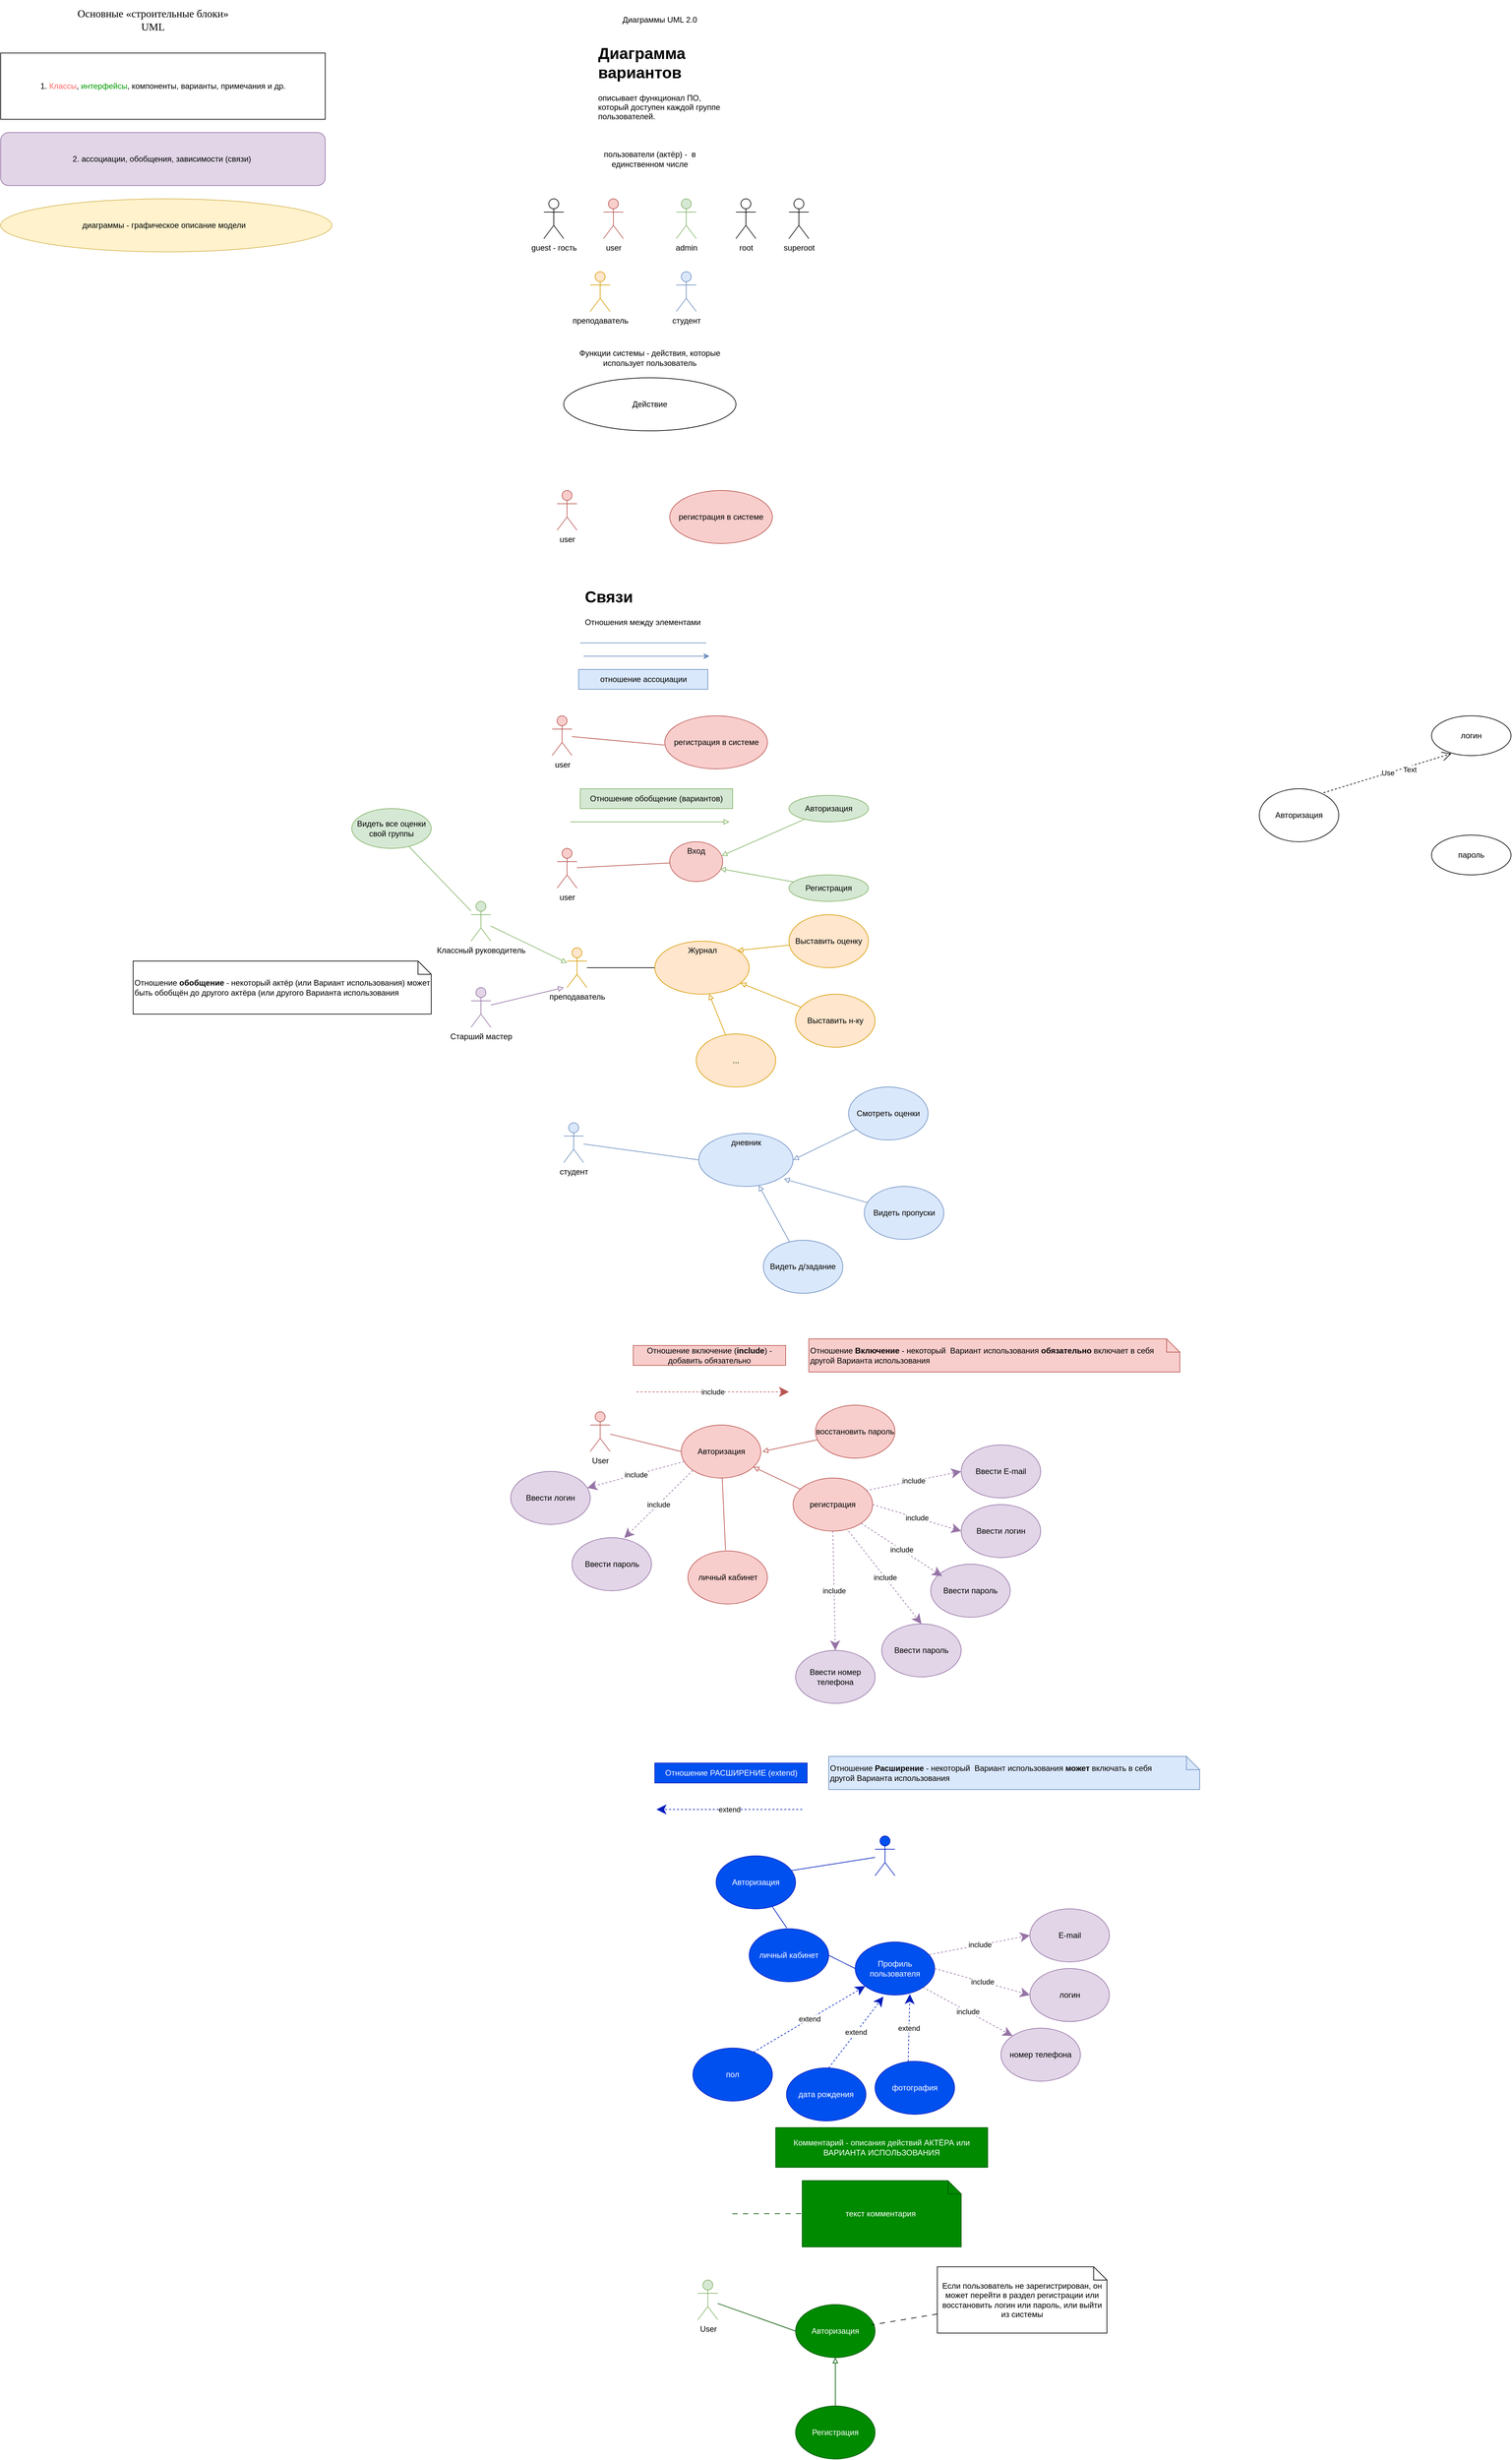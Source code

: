 <mxfile version="24.7.17">
  <diagram name="Страница — 1" id="T6S44RXgyfa1KMDDXMoT">
    <mxGraphModel grid="1" page="1" gridSize="10" guides="1" tooltips="1" connect="1" arrows="1" fold="1" pageScale="1" pageWidth="827" pageHeight="1169" math="0" shadow="0">
      <root>
        <mxCell id="0" />
        <mxCell id="1" parent="0" />
        <mxCell id="x5Ypx0kpYl2IdQ3A3RKm-1" value="&lt;span style=&quot;font-family: &amp;quot;Times New Roman&amp;quot;; font-size: medium; text-align: start;&quot;&gt;Основные «строительные блоки» UML&lt;/span&gt;" style="text;html=1;align=center;verticalAlign=middle;whiteSpace=wrap;rounded=0;" vertex="1" parent="1">
          <mxGeometry x="230" y="30" width="260" height="60" as="geometry" />
        </mxCell>
        <mxCell id="x5Ypx0kpYl2IdQ3A3RKm-2" value="1. &lt;font color=&quot;#ff6666&quot;&gt;Классы&lt;/font&gt;, &lt;font color=&quot;#009900&quot;&gt;интерфейсы&lt;/font&gt;, компоненты, варианты, примечания и др." style="rounded=0;whiteSpace=wrap;html=1;" vertex="1" parent="1">
          <mxGeometry x="130" y="110" width="490" height="100" as="geometry" />
        </mxCell>
        <mxCell id="x5Ypx0kpYl2IdQ3A3RKm-3" value="2. ассоциации, обобщения, зависимости (связи)&amp;nbsp;" style="rounded=1;whiteSpace=wrap;html=1;fillColor=#e1d5e7;strokeColor=#9673a6;" vertex="1" parent="1">
          <mxGeometry x="130" y="230" width="490" height="80" as="geometry" />
        </mxCell>
        <mxCell id="x5Ypx0kpYl2IdQ3A3RKm-4" value="диаграммы - графическое описание модели&amp;nbsp;&amp;nbsp;" style="ellipse;whiteSpace=wrap;html=1;fillColor=#fff2cc;strokeColor=#d6b656;" vertex="1" parent="1">
          <mxGeometry x="130" y="330" width="500" height="80" as="geometry" />
        </mxCell>
        <mxCell id="x5Ypx0kpYl2IdQ3A3RKm-5" value="Диаграммы UML 2.0" style="text;html=1;align=center;verticalAlign=middle;whiteSpace=wrap;rounded=0;" vertex="1" parent="1">
          <mxGeometry x="930" y="45" width="390" height="30" as="geometry" />
        </mxCell>
        <mxCell id="x5Ypx0kpYl2IdQ3A3RKm-6" value="&lt;h1 style=&quot;margin-top: 0px;&quot;&gt;Диаграмма вариантов&lt;/h1&gt;&lt;p&gt;описывает функционал ПО, который доступен каждой группе пользователей.&lt;/p&gt;" style="text;html=1;whiteSpace=wrap;overflow=hidden;rounded=0;" vertex="1" parent="1">
          <mxGeometry x="1030" y="90" width="190" height="140" as="geometry" />
        </mxCell>
        <mxCell id="x5Ypx0kpYl2IdQ3A3RKm-7" value="пользователи (актёр) -&amp;nbsp; в единственном числе" style="text;html=1;align=center;verticalAlign=middle;whiteSpace=wrap;rounded=0;" vertex="1" parent="1">
          <mxGeometry x="1030" y="255" width="160" height="30" as="geometry" />
        </mxCell>
        <mxCell id="x5Ypx0kpYl2IdQ3A3RKm-8" value="user" style="shape=umlActor;verticalLabelPosition=bottom;verticalAlign=top;html=1;outlineConnect=0;fillColor=#f8cecc;strokeColor=#b85450;" vertex="1" parent="1">
          <mxGeometry x="1040" y="330" width="30" height="60" as="geometry" />
        </mxCell>
        <mxCell id="x5Ypx0kpYl2IdQ3A3RKm-9" value="admin" style="shape=umlActor;verticalLabelPosition=bottom;verticalAlign=top;html=1;outlineConnect=0;fillColor=#d5e8d4;strokeColor=#82b366;" vertex="1" parent="1">
          <mxGeometry x="1150" y="330" width="30" height="60" as="geometry" />
        </mxCell>
        <mxCell id="x5Ypx0kpYl2IdQ3A3RKm-15" value="root" style="shape=umlActor;verticalLabelPosition=bottom;verticalAlign=top;html=1;outlineConnect=0;" vertex="1" parent="1">
          <mxGeometry x="1240" y="330" width="30" height="60" as="geometry" />
        </mxCell>
        <mxCell id="x5Ypx0kpYl2IdQ3A3RKm-16" value="super&lt;span style=&quot;background-color: initial;&quot;&gt;oot&lt;/span&gt;" style="shape=umlActor;verticalLabelPosition=bottom;verticalAlign=top;html=1;outlineConnect=0;" vertex="1" parent="1">
          <mxGeometry x="1320" y="330" width="30" height="60" as="geometry" />
        </mxCell>
        <mxCell id="x5Ypx0kpYl2IdQ3A3RKm-17" value="guest - гость" style="shape=umlActor;verticalLabelPosition=bottom;verticalAlign=top;html=1;outlineConnect=0;" vertex="1" parent="1">
          <mxGeometry x="950" y="330" width="30" height="60" as="geometry" />
        </mxCell>
        <mxCell id="x5Ypx0kpYl2IdQ3A3RKm-19" value="преподаватель" style="shape=umlActor;verticalLabelPosition=bottom;verticalAlign=top;html=1;outlineConnect=0;fillColor=#ffe6cc;strokeColor=#d79b00;" vertex="1" parent="1">
          <mxGeometry x="1020" y="440" width="30" height="60" as="geometry" />
        </mxCell>
        <mxCell id="x5Ypx0kpYl2IdQ3A3RKm-20" value="студент" style="shape=umlActor;verticalLabelPosition=bottom;verticalAlign=top;html=1;outlineConnect=0;fillColor=#dae8fc;strokeColor=#6c8ebf;" vertex="1" parent="1">
          <mxGeometry x="1150" y="440" width="30" height="60" as="geometry" />
        </mxCell>
        <mxCell id="x5Ypx0kpYl2IdQ3A3RKm-21" value="Функции системы - действия, которые использует пользователь" style="text;html=1;align=center;verticalAlign=middle;whiteSpace=wrap;rounded=0;" vertex="1" parent="1">
          <mxGeometry x="985" y="555" width="250" height="30" as="geometry" />
        </mxCell>
        <mxCell id="x5Ypx0kpYl2IdQ3A3RKm-22" value="Действие" style="ellipse;whiteSpace=wrap;html=1;" vertex="1" parent="1">
          <mxGeometry x="980" y="600" width="260" height="80" as="geometry" />
        </mxCell>
        <mxCell id="x5Ypx0kpYl2IdQ3A3RKm-23" value="user" style="shape=umlActor;verticalLabelPosition=bottom;verticalAlign=top;html=1;outlineConnect=0;fillColor=#f8cecc;strokeColor=#b85450;" vertex="1" parent="1">
          <mxGeometry x="970" y="770" width="30" height="60" as="geometry" />
        </mxCell>
        <mxCell id="x5Ypx0kpYl2IdQ3A3RKm-24" value="регистрация в системе" style="ellipse;whiteSpace=wrap;html=1;fillColor=#f8cecc;strokeColor=#b85450;" vertex="1" parent="1">
          <mxGeometry x="1140" y="770" width="155" height="80" as="geometry" />
        </mxCell>
        <mxCell id="x5Ypx0kpYl2IdQ3A3RKm-25" value="&lt;h1 style=&quot;margin-top: 0px;&quot;&gt;Связи&lt;/h1&gt;&lt;p&gt;Отношения между элементами&lt;/p&gt;" style="text;html=1;whiteSpace=wrap;overflow=hidden;rounded=0;" vertex="1" parent="1">
          <mxGeometry x="1010" y="910" width="180" height="80" as="geometry" />
        </mxCell>
        <mxCell id="x5Ypx0kpYl2IdQ3A3RKm-26" value="" style="endArrow=none;html=1;rounded=0;endFill=0;fillColor=#dae8fc;strokeColor=#6c8ebf;" edge="1" parent="1">
          <mxGeometry width="50" height="50" relative="1" as="geometry">
            <mxPoint x="1005" y="1000" as="sourcePoint" />
            <mxPoint x="1195" y="1000" as="targetPoint" />
          </mxGeometry>
        </mxCell>
        <mxCell id="x5Ypx0kpYl2IdQ3A3RKm-27" value="отношение ассоциации" style="text;html=1;align=center;verticalAlign=middle;whiteSpace=wrap;rounded=0;fillColor=#dae8fc;strokeColor=#6c8ebf;" vertex="1" parent="1">
          <mxGeometry x="1002.5" y="1040" width="195" height="30" as="geometry" />
        </mxCell>
        <mxCell id="x5Ypx0kpYl2IdQ3A3RKm-28" value="" style="endArrow=classic;html=1;rounded=0;fillColor=#dae8fc;strokeColor=#6c8ebf;" edge="1" parent="1">
          <mxGeometry width="50" height="50" relative="1" as="geometry">
            <mxPoint x="1010" y="1020" as="sourcePoint" />
            <mxPoint x="1200" y="1020" as="targetPoint" />
          </mxGeometry>
        </mxCell>
        <mxCell id="x5Ypx0kpYl2IdQ3A3RKm-29" value="user" style="shape=umlActor;verticalLabelPosition=bottom;verticalAlign=top;html=1;outlineConnect=0;fillColor=#f8cecc;strokeColor=#b85450;" vertex="1" parent="1">
          <mxGeometry x="962.5" y="1110" width="30" height="60" as="geometry" />
        </mxCell>
        <mxCell id="x5Ypx0kpYl2IdQ3A3RKm-30" value="регистрация в системе" style="ellipse;whiteSpace=wrap;html=1;fillColor=#f8cecc;strokeColor=#b85450;" vertex="1" parent="1">
          <mxGeometry x="1132.5" y="1110" width="155" height="80" as="geometry" />
        </mxCell>
        <mxCell id="x5Ypx0kpYl2IdQ3A3RKm-31" style="rounded=0;orthogonalLoop=1;jettySize=auto;html=1;entryX=-0.002;entryY=0.551;entryDx=0;entryDy=0;entryPerimeter=0;endArrow=none;endFill=0;fillColor=#f8cecc;strokeColor=#b85450;" edge="1" parent="1" source="x5Ypx0kpYl2IdQ3A3RKm-29" target="x5Ypx0kpYl2IdQ3A3RKm-30">
          <mxGeometry relative="1" as="geometry" />
        </mxCell>
        <mxCell id="x5Ypx0kpYl2IdQ3A3RKm-34" value="" style="rounded=0;orthogonalLoop=1;jettySize=auto;html=1;fillColor=#f8cecc;strokeColor=#b85450;endArrow=none;endFill=0;" edge="1" parent="1" source="x5Ypx0kpYl2IdQ3A3RKm-32" target="x5Ypx0kpYl2IdQ3A3RKm-33">
          <mxGeometry relative="1" as="geometry" />
        </mxCell>
        <mxCell id="x5Ypx0kpYl2IdQ3A3RKm-32" value="user" style="shape=umlActor;verticalLabelPosition=bottom;verticalAlign=top;html=1;outlineConnect=0;fillColor=#f8cecc;strokeColor=#b85450;" vertex="1" parent="1">
          <mxGeometry x="970" y="1310" width="30" height="60" as="geometry" />
        </mxCell>
        <mxCell id="x5Ypx0kpYl2IdQ3A3RKm-33" value="Вход" style="ellipse;whiteSpace=wrap;html=1;verticalAlign=top;fillColor=#f8cecc;strokeColor=#b85450;" vertex="1" parent="1">
          <mxGeometry x="1140" y="1300" width="80" height="60" as="geometry" />
        </mxCell>
        <mxCell id="x5Ypx0kpYl2IdQ3A3RKm-35" value="Отношение обобщение (вариантов)" style="text;html=1;align=center;verticalAlign=middle;whiteSpace=wrap;rounded=0;fillColor=#d5e8d4;strokeColor=#82b366;" vertex="1" parent="1">
          <mxGeometry x="1005" y="1220" width="230" height="30" as="geometry" />
        </mxCell>
        <mxCell id="x5Ypx0kpYl2IdQ3A3RKm-36" value="" style="endArrow=block;html=1;rounded=0;endFill=0;fillColor=#d5e8d4;strokeColor=#82b366;" edge="1" parent="1">
          <mxGeometry width="50" height="50" relative="1" as="geometry">
            <mxPoint x="990" y="1270" as="sourcePoint" />
            <mxPoint x="1230" y="1270" as="targetPoint" />
          </mxGeometry>
        </mxCell>
        <mxCell id="x5Ypx0kpYl2IdQ3A3RKm-37" value="Авторизация" style="ellipse;whiteSpace=wrap;html=1;fillColor=#d5e8d4;strokeColor=#82b366;" vertex="1" parent="1">
          <mxGeometry x="1320" y="1230" width="120" height="40" as="geometry" />
        </mxCell>
        <mxCell id="x5Ypx0kpYl2IdQ3A3RKm-38" value="Регистрация" style="ellipse;whiteSpace=wrap;html=1;fillColor=#d5e8d4;strokeColor=#82b366;" vertex="1" parent="1">
          <mxGeometry x="1320" y="1350" width="120" height="40" as="geometry" />
        </mxCell>
        <mxCell id="x5Ypx0kpYl2IdQ3A3RKm-39" style="rounded=0;orthogonalLoop=1;jettySize=auto;html=1;entryX=0.98;entryY=0.353;entryDx=0;entryDy=0;entryPerimeter=0;endArrow=block;endFill=0;fillColor=#d5e8d4;strokeColor=#82b366;" edge="1" parent="1" source="x5Ypx0kpYl2IdQ3A3RKm-37" target="x5Ypx0kpYl2IdQ3A3RKm-33">
          <mxGeometry relative="1" as="geometry" />
        </mxCell>
        <mxCell id="x5Ypx0kpYl2IdQ3A3RKm-40" style="rounded=0;orthogonalLoop=1;jettySize=auto;html=1;entryX=0.951;entryY=0.679;entryDx=0;entryDy=0;entryPerimeter=0;endArrow=block;endFill=0;fillColor=#d5e8d4;strokeColor=#82b366;" edge="1" parent="1" source="x5Ypx0kpYl2IdQ3A3RKm-38" target="x5Ypx0kpYl2IdQ3A3RKm-33">
          <mxGeometry relative="1" as="geometry" />
        </mxCell>
        <mxCell id="5LHFuu2lSiRCznZ3iroV-4" value="" style="edgeStyle=orthogonalEdgeStyle;rounded=0;orthogonalLoop=1;jettySize=auto;html=1;endArrow=none;endFill=0;" edge="1" parent="1" source="5LHFuu2lSiRCznZ3iroV-1" target="5LHFuu2lSiRCznZ3iroV-3">
          <mxGeometry relative="1" as="geometry" />
        </mxCell>
        <mxCell id="5LHFuu2lSiRCznZ3iroV-1" value="преподаватель" style="shape=umlActor;verticalLabelPosition=bottom;verticalAlign=top;html=1;outlineConnect=0;fillColor=#ffe6cc;strokeColor=#d79b00;" vertex="1" parent="1">
          <mxGeometry x="985" y="1460" width="30" height="60" as="geometry" />
        </mxCell>
        <mxCell id="5LHFuu2lSiRCznZ3iroV-18" style="rounded=0;orthogonalLoop=1;jettySize=auto;html=1;entryX=0;entryY=0.5;entryDx=0;entryDy=0;endArrow=none;endFill=0;fillColor=#dae8fc;strokeColor=#6c8ebf;" edge="1" parent="1" source="5LHFuu2lSiRCznZ3iroV-2" target="5LHFuu2lSiRCznZ3iroV-17">
          <mxGeometry relative="1" as="geometry" />
        </mxCell>
        <mxCell id="5LHFuu2lSiRCznZ3iroV-2" value="студент" style="shape=umlActor;verticalLabelPosition=bottom;verticalAlign=top;html=1;outlineConnect=0;fillColor=#dae8fc;strokeColor=#6c8ebf;" vertex="1" parent="1">
          <mxGeometry x="980" y="1724" width="30" height="60" as="geometry" />
        </mxCell>
        <mxCell id="5LHFuu2lSiRCznZ3iroV-3" value="Журнал" style="ellipse;whiteSpace=wrap;html=1;verticalAlign=top;fillColor=#ffe6cc;strokeColor=#d79b00;" vertex="1" parent="1">
          <mxGeometry x="1117.5" y="1450" width="142.5" height="80" as="geometry" />
        </mxCell>
        <mxCell id="5LHFuu2lSiRCznZ3iroV-5" value="Выставить оценку" style="ellipse;whiteSpace=wrap;html=1;fillColor=#ffe6cc;strokeColor=#d79b00;" vertex="1" parent="1">
          <mxGeometry x="1320" y="1410" width="120" height="80" as="geometry" />
        </mxCell>
        <mxCell id="5LHFuu2lSiRCznZ3iroV-6" style="rounded=0;orthogonalLoop=1;jettySize=auto;html=1;entryX=0.875;entryY=0.176;entryDx=0;entryDy=0;entryPerimeter=0;endArrow=block;endFill=0;fillColor=#ffe6cc;strokeColor=#d79b00;" edge="1" parent="1" source="5LHFuu2lSiRCznZ3iroV-5" target="5LHFuu2lSiRCznZ3iroV-3">
          <mxGeometry relative="1" as="geometry" />
        </mxCell>
        <mxCell id="5LHFuu2lSiRCznZ3iroV-8" style="rounded=0;orthogonalLoop=1;jettySize=auto;html=1;endArrow=block;endFill=0;fillColor=#ffe6cc;strokeColor=#d79b00;" edge="1" parent="1" source="5LHFuu2lSiRCznZ3iroV-7" target="5LHFuu2lSiRCznZ3iroV-3">
          <mxGeometry relative="1" as="geometry" />
        </mxCell>
        <mxCell id="5LHFuu2lSiRCznZ3iroV-7" value="Выставить н-ку" style="ellipse;whiteSpace=wrap;html=1;fillColor=#ffe6cc;strokeColor=#d79b00;" vertex="1" parent="1">
          <mxGeometry x="1330" y="1530" width="120" height="80" as="geometry" />
        </mxCell>
        <mxCell id="5LHFuu2lSiRCznZ3iroV-9" value="..." style="ellipse;whiteSpace=wrap;html=1;fillColor=#ffe6cc;strokeColor=#d79b00;" vertex="1" parent="1">
          <mxGeometry x="1180" y="1590" width="120" height="80" as="geometry" />
        </mxCell>
        <mxCell id="5LHFuu2lSiRCznZ3iroV-10" style="rounded=0;orthogonalLoop=1;jettySize=auto;html=1;entryX=0.575;entryY=0.997;entryDx=0;entryDy=0;entryPerimeter=0;endArrow=block;endFill=0;fillColor=#ffe6cc;strokeColor=#d79b00;" edge="1" parent="1" source="5LHFuu2lSiRCznZ3iroV-9" target="5LHFuu2lSiRCznZ3iroV-3">
          <mxGeometry relative="1" as="geometry" />
        </mxCell>
        <mxCell id="5LHFuu2lSiRCznZ3iroV-13" style="rounded=0;orthogonalLoop=1;jettySize=auto;html=1;endArrow=block;endFill=0;fillColor=#d5e8d4;strokeColor=#82b366;" edge="1" parent="1" source="5LHFuu2lSiRCznZ3iroV-11" target="5LHFuu2lSiRCznZ3iroV-1">
          <mxGeometry relative="1" as="geometry" />
        </mxCell>
        <mxCell id="5LHFuu2lSiRCznZ3iroV-11" value="Классный руководитель" style="shape=umlActor;verticalLabelPosition=bottom;verticalAlign=top;html=1;outlineConnect=0;fillColor=#d5e8d4;strokeColor=#82b366;" vertex="1" parent="1">
          <mxGeometry x="840" y="1390" width="30" height="60" as="geometry" />
        </mxCell>
        <mxCell id="5LHFuu2lSiRCznZ3iroV-12" value="Старший мастер" style="shape=umlActor;verticalLabelPosition=bottom;verticalAlign=top;html=1;outlineConnect=0;fillColor=#e1d5e7;strokeColor=#9673a6;" vertex="1" parent="1">
          <mxGeometry x="840" y="1520" width="30" height="60" as="geometry" />
        </mxCell>
        <mxCell id="5LHFuu2lSiRCznZ3iroV-14" style="rounded=0;orthogonalLoop=1;jettySize=auto;html=1;fillColor=#e1d5e7;strokeColor=#9673a6;endArrow=block;endFill=0;" edge="1" parent="1" source="5LHFuu2lSiRCznZ3iroV-12">
          <mxGeometry relative="1" as="geometry">
            <mxPoint x="980" y="1520" as="targetPoint" />
          </mxGeometry>
        </mxCell>
        <mxCell id="5LHFuu2lSiRCznZ3iroV-17" value="дневник" style="ellipse;whiteSpace=wrap;html=1;verticalAlign=top;fillColor=#dae8fc;strokeColor=#6c8ebf;" vertex="1" parent="1">
          <mxGeometry x="1183.75" y="1740" width="142.5" height="80" as="geometry" />
        </mxCell>
        <mxCell id="5LHFuu2lSiRCznZ3iroV-20" style="rounded=0;orthogonalLoop=1;jettySize=auto;html=1;entryX=1;entryY=0.5;entryDx=0;entryDy=0;endArrow=block;endFill=0;fillColor=#dae8fc;strokeColor=#6c8ebf;" edge="1" parent="1" source="5LHFuu2lSiRCznZ3iroV-19" target="5LHFuu2lSiRCznZ3iroV-17">
          <mxGeometry relative="1" as="geometry" />
        </mxCell>
        <mxCell id="5LHFuu2lSiRCznZ3iroV-19" value="Смотреть оценки" style="ellipse;whiteSpace=wrap;html=1;fillColor=#dae8fc;strokeColor=#6c8ebf;" vertex="1" parent="1">
          <mxGeometry x="1410" y="1670" width="120" height="80" as="geometry" />
        </mxCell>
        <mxCell id="5LHFuu2lSiRCznZ3iroV-21" value="Видеть пропуски" style="ellipse;whiteSpace=wrap;html=1;fillColor=#dae8fc;strokeColor=#6c8ebf;" vertex="1" parent="1">
          <mxGeometry x="1433.75" y="1820" width="120" height="80" as="geometry" />
        </mxCell>
        <mxCell id="5LHFuu2lSiRCznZ3iroV-22" style="rounded=0;orthogonalLoop=1;jettySize=auto;html=1;entryX=0.903;entryY=0.859;entryDx=0;entryDy=0;endArrow=block;endFill=0;fillColor=#dae8fc;strokeColor=#6c8ebf;entryPerimeter=0;" edge="1" parent="1" source="5LHFuu2lSiRCznZ3iroV-21" target="5LHFuu2lSiRCznZ3iroV-17">
          <mxGeometry relative="1" as="geometry">
            <mxPoint x="1349.75" y="1930" as="targetPoint" />
          </mxGeometry>
        </mxCell>
        <mxCell id="5LHFuu2lSiRCznZ3iroV-23" style="rounded=0;orthogonalLoop=1;jettySize=auto;html=1;entryX=0.636;entryY=0.98;entryDx=0;entryDy=0;endArrow=block;endFill=0;fillColor=#dae8fc;strokeColor=#6c8ebf;entryPerimeter=0;" edge="1" parent="1" source="5LHFuu2lSiRCznZ3iroV-24" target="5LHFuu2lSiRCznZ3iroV-17">
          <mxGeometry relative="1" as="geometry">
            <mxPoint x="1159.57" y="1890.28" as="targetPoint" />
          </mxGeometry>
        </mxCell>
        <mxCell id="5LHFuu2lSiRCznZ3iroV-24" value="Видеть д/задание" style="ellipse;whiteSpace=wrap;html=1;fillColor=#dae8fc;strokeColor=#6c8ebf;" vertex="1" parent="1">
          <mxGeometry x="1281.32" y="1901.28" width="120" height="80" as="geometry" />
        </mxCell>
        <mxCell id="5LHFuu2lSiRCznZ3iroV-26" style="rounded=0;orthogonalLoop=1;jettySize=auto;html=1;endArrow=none;endFill=0;fillColor=#d5e8d4;strokeColor=#82b366;" edge="1" parent="1" source="5LHFuu2lSiRCznZ3iroV-25" target="5LHFuu2lSiRCznZ3iroV-11">
          <mxGeometry relative="1" as="geometry" />
        </mxCell>
        <mxCell id="5LHFuu2lSiRCznZ3iroV-25" value="Видеть все оценки свой группы" style="ellipse;whiteSpace=wrap;html=1;fillColor=#d5e8d4;strokeColor=#82b366;" vertex="1" parent="1">
          <mxGeometry x="660" y="1250" width="120" height="60" as="geometry" />
        </mxCell>
        <mxCell id="5LHFuu2lSiRCznZ3iroV-27" value="Отношение включение (&lt;b&gt;include&lt;/b&gt;)&amp;nbsp;- добавить обязательно" style="text;html=1;align=center;verticalAlign=middle;whiteSpace=wrap;rounded=0;fillColor=#f8cecc;strokeColor=#b85450;" vertex="1" parent="1">
          <mxGeometry x="1085" y="2060" width="230" height="30" as="geometry" />
        </mxCell>
        <mxCell id="5LHFuu2lSiRCznZ3iroV-29" value="include" style="endArrow=classic;endSize=12;dashed=1;html=1;rounded=0;endFill=1;fillColor=#f8cecc;strokeColor=#b85450;" edge="1" parent="1">
          <mxGeometry width="160" relative="1" as="geometry">
            <mxPoint x="1090" y="2130" as="sourcePoint" />
            <mxPoint x="1320" y="2130" as="targetPoint" />
          </mxGeometry>
        </mxCell>
        <mxCell id="5LHFuu2lSiRCznZ3iroV-33" style="rounded=0;orthogonalLoop=1;jettySize=auto;html=1;entryX=0;entryY=0.5;entryDx=0;entryDy=0;endArrow=none;endFill=0;fillColor=#f8cecc;strokeColor=#b85450;" edge="1" parent="1" source="5LHFuu2lSiRCznZ3iroV-31" target="5LHFuu2lSiRCznZ3iroV-32">
          <mxGeometry relative="1" as="geometry" />
        </mxCell>
        <mxCell id="5LHFuu2lSiRCznZ3iroV-31" value="User" style="shape=umlActor;verticalLabelPosition=bottom;verticalAlign=top;html=1;outlineConnect=0;fillColor=#f8cecc;strokeColor=#b85450;" vertex="1" parent="1">
          <mxGeometry x="1020" y="2160" width="30" height="60" as="geometry" />
        </mxCell>
        <mxCell id="5LHFuu2lSiRCznZ3iroV-32" value="Авторизация" style="ellipse;whiteSpace=wrap;html=1;fillColor=#f8cecc;strokeColor=#b85450;" vertex="1" parent="1">
          <mxGeometry x="1157.5" y="2180" width="120" height="80" as="geometry" />
        </mxCell>
        <mxCell id="5LHFuu2lSiRCznZ3iroV-35" style="rounded=0;orthogonalLoop=1;jettySize=auto;html=1;endArrow=block;endFill=0;fillColor=#f8cecc;strokeColor=#b85450;" edge="1" parent="1" source="5LHFuu2lSiRCznZ3iroV-34" target="5LHFuu2lSiRCznZ3iroV-32">
          <mxGeometry relative="1" as="geometry" />
        </mxCell>
        <mxCell id="5LHFuu2lSiRCznZ3iroV-34" value="регистрация" style="ellipse;whiteSpace=wrap;html=1;fillColor=#f8cecc;strokeColor=#b85450;" vertex="1" parent="1">
          <mxGeometry x="1326.25" y="2260" width="120" height="80" as="geometry" />
        </mxCell>
        <mxCell id="5LHFuu2lSiRCznZ3iroV-37" style="rounded=0;orthogonalLoop=1;jettySize=auto;html=1;endArrow=block;endFill=0;fillColor=#f8cecc;strokeColor=#b85450;" edge="1" parent="1" source="5LHFuu2lSiRCznZ3iroV-36">
          <mxGeometry relative="1" as="geometry">
            <mxPoint x="1280" y="2220" as="targetPoint" />
          </mxGeometry>
        </mxCell>
        <mxCell id="5LHFuu2lSiRCznZ3iroV-36" value="восстановить пароль" style="ellipse;whiteSpace=wrap;html=1;fillColor=#f8cecc;strokeColor=#b85450;" vertex="1" parent="1">
          <mxGeometry x="1360" y="2150" width="120" height="80" as="geometry" />
        </mxCell>
        <mxCell id="5LHFuu2lSiRCznZ3iroV-38" value="личный кабинет" style="ellipse;whiteSpace=wrap;html=1;fillColor=#f8cecc;strokeColor=#b85450;" vertex="1" parent="1">
          <mxGeometry x="1167.5" y="2370" width="120" height="80" as="geometry" />
        </mxCell>
        <mxCell id="5LHFuu2lSiRCznZ3iroV-39" style="rounded=0;orthogonalLoop=1;jettySize=auto;html=1;entryX=0.473;entryY=-0.015;entryDx=0;entryDy=0;entryPerimeter=0;endArrow=none;endFill=0;fillColor=#f8cecc;strokeColor=#b85450;" edge="1" parent="1" source="5LHFuu2lSiRCznZ3iroV-32" target="5LHFuu2lSiRCznZ3iroV-38">
          <mxGeometry relative="1" as="geometry" />
        </mxCell>
        <mxCell id="5LHFuu2lSiRCznZ3iroV-40" value="Ввести логин" style="ellipse;whiteSpace=wrap;html=1;fillColor=#e1d5e7;strokeColor=#9673a6;" vertex="1" parent="1">
          <mxGeometry x="900" y="2250" width="120" height="80" as="geometry" />
        </mxCell>
        <mxCell id="5LHFuu2lSiRCznZ3iroV-41" value="Ввести пароль" style="ellipse;whiteSpace=wrap;html=1;fillColor=#e1d5e7;strokeColor=#9673a6;" vertex="1" parent="1">
          <mxGeometry x="992.5" y="2350" width="120" height="80" as="geometry" />
        </mxCell>
        <mxCell id="5LHFuu2lSiRCznZ3iroV-42" value="include" style="endArrow=classic;endSize=12;dashed=1;html=1;rounded=0;endFill=1;fillColor=#e1d5e7;strokeColor=#9673a6;" edge="1" parent="1" source="5LHFuu2lSiRCznZ3iroV-32" target="5LHFuu2lSiRCznZ3iroV-40">
          <mxGeometry width="160" relative="1" as="geometry">
            <mxPoint x="1095" y="2299.72" as="sourcePoint" />
            <mxPoint x="1325" y="2299.72" as="targetPoint" />
          </mxGeometry>
        </mxCell>
        <mxCell id="5LHFuu2lSiRCznZ3iroV-43" value="include" style="endArrow=classic;endSize=12;dashed=1;html=1;rounded=0;endFill=1;fillColor=#e1d5e7;strokeColor=#9673a6;entryX=0.657;entryY=0.006;entryDx=0;entryDy=0;entryPerimeter=0;exitX=0;exitY=1;exitDx=0;exitDy=0;" edge="1" parent="1" source="5LHFuu2lSiRCznZ3iroV-32" target="5LHFuu2lSiRCznZ3iroV-41">
          <mxGeometry width="160" relative="1" as="geometry">
            <mxPoint x="1206.36" y="2259.99" as="sourcePoint" />
            <mxPoint x="1060.36" y="2299.99" as="targetPoint" />
          </mxGeometry>
        </mxCell>
        <mxCell id="5LHFuu2lSiRCznZ3iroV-44" value="Ввести пароль" style="ellipse;whiteSpace=wrap;html=1;fillColor=#e1d5e7;strokeColor=#9673a6;" vertex="1" parent="1">
          <mxGeometry x="1534" y="2390" width="120" height="80" as="geometry" />
        </mxCell>
        <mxCell id="5LHFuu2lSiRCznZ3iroV-45" value="include" style="endArrow=classic;endSize=12;dashed=1;html=1;rounded=0;endFill=1;fillColor=#e1d5e7;strokeColor=#9673a6;entryX=0.143;entryY=0.226;entryDx=0;entryDy=0;entryPerimeter=0;" edge="1" parent="1" source="5LHFuu2lSiRCznZ3iroV-34" target="5LHFuu2lSiRCznZ3iroV-44">
          <mxGeometry width="160" relative="1" as="geometry">
            <mxPoint x="1632.5" y="2329.72" as="sourcePoint" />
            <mxPoint x="1517.86" y="2381.71" as="targetPoint" />
          </mxGeometry>
        </mxCell>
        <mxCell id="5LHFuu2lSiRCznZ3iroV-46" value="Ввести логин" style="ellipse;whiteSpace=wrap;html=1;fillColor=#e1d5e7;strokeColor=#9673a6;" vertex="1" parent="1">
          <mxGeometry x="1580" y="2300" width="120" height="80" as="geometry" />
        </mxCell>
        <mxCell id="5LHFuu2lSiRCznZ3iroV-47" value="include" style="endArrow=classic;endSize=12;dashed=1;html=1;rounded=0;endFill=1;fillColor=#e1d5e7;strokeColor=#9673a6;entryX=0;entryY=0.5;entryDx=0;entryDy=0;exitX=1;exitY=0.5;exitDx=0;exitDy=0;" edge="1" parent="1" source="5LHFuu2lSiRCznZ3iroV-34" target="5LHFuu2lSiRCznZ3iroV-46">
          <mxGeometry width="160" relative="1" as="geometry">
            <mxPoint x="1450" y="2253.25" as="sourcePoint" />
            <mxPoint x="1970.31" y="2289.72" as="targetPoint" />
          </mxGeometry>
        </mxCell>
        <mxCell id="5LHFuu2lSiRCznZ3iroV-48" value="Ввести пароль" style="ellipse;whiteSpace=wrap;html=1;fillColor=#e1d5e7;strokeColor=#9673a6;" vertex="1" parent="1">
          <mxGeometry x="1460" y="2480.0" width="120" height="80" as="geometry" />
        </mxCell>
        <mxCell id="5LHFuu2lSiRCznZ3iroV-49" value="include" style="endArrow=classic;endSize=12;dashed=1;html=1;rounded=0;endFill=1;fillColor=#e1d5e7;strokeColor=#9673a6;entryX=0.5;entryY=0;entryDx=0;entryDy=0;exitX=0.698;exitY=1;exitDx=0;exitDy=0;exitPerimeter=0;" edge="1" parent="1" source="5LHFuu2lSiRCznZ3iroV-34" target="5LHFuu2lSiRCznZ3iroV-48">
          <mxGeometry width="160" relative="1" as="geometry">
            <mxPoint x="1361.17" y="2330.0" as="sourcePoint" />
            <mxPoint x="1397.86" y="2441.64" as="targetPoint" />
          </mxGeometry>
        </mxCell>
        <mxCell id="5LHFuu2lSiRCznZ3iroV-50" value="Ввести E-mail" style="ellipse;whiteSpace=wrap;html=1;fillColor=#e1d5e7;strokeColor=#9673a6;" vertex="1" parent="1">
          <mxGeometry x="1580" y="2210" width="120" height="80" as="geometry" />
        </mxCell>
        <mxCell id="5LHFuu2lSiRCznZ3iroV-51" value="include" style="endArrow=classic;endSize=12;dashed=1;html=1;rounded=0;endFill=1;fillColor=#e1d5e7;strokeColor=#9673a6;entryX=0;entryY=0.5;entryDx=0;entryDy=0;exitX=0.917;exitY=0.235;exitDx=0;exitDy=0;exitPerimeter=0;" edge="1" parent="1" source="5LHFuu2lSiRCznZ3iroV-34" target="5LHFuu2lSiRCznZ3iroV-50">
          <mxGeometry width="160" relative="1" as="geometry">
            <mxPoint x="1519.75" y="2210" as="sourcePoint" />
            <mxPoint x="2044.06" y="2199.72" as="targetPoint" />
          </mxGeometry>
        </mxCell>
        <mxCell id="5LHFuu2lSiRCznZ3iroV-52" value="Ввести номер телефона" style="ellipse;whiteSpace=wrap;html=1;fillColor=#e1d5e7;strokeColor=#9673a6;" vertex="1" parent="1">
          <mxGeometry x="1330" y="2520.0" width="120" height="80" as="geometry" />
        </mxCell>
        <mxCell id="5LHFuu2lSiRCznZ3iroV-53" value="include" style="endArrow=classic;endSize=12;dashed=1;html=1;rounded=0;endFill=1;fillColor=#e1d5e7;strokeColor=#9673a6;entryX=0.5;entryY=0;entryDx=0;entryDy=0;exitX=0.5;exitY=1;exitDx=0;exitDy=0;" edge="1" parent="1" source="5LHFuu2lSiRCznZ3iroV-34" target="5LHFuu2lSiRCznZ3iroV-52">
          <mxGeometry width="160" relative="1" as="geometry">
            <mxPoint x="1349.99" y="2470" as="sourcePoint" />
            <mxPoint x="1337.85" y="2571.64" as="targetPoint" />
          </mxGeometry>
        </mxCell>
        <mxCell id="5LHFuu2lSiRCznZ3iroV-54" value="Отношение РАСШИРЕНИЕ (extend)" style="text;html=1;align=center;verticalAlign=middle;whiteSpace=wrap;rounded=0;fillColor=#0050ef;strokeColor=#001DBC;fontColor=#ffffff;" vertex="1" parent="1">
          <mxGeometry x="1117.5" y="2690" width="230" height="30" as="geometry" />
        </mxCell>
        <mxCell id="5LHFuu2lSiRCznZ3iroV-55" value="extend" style="endArrow=classic;endSize=12;dashed=1;html=1;rounded=0;endFill=1;fillColor=#0050ef;strokeColor=#001DBC;" edge="1" parent="1">
          <mxGeometry width="160" relative="1" as="geometry">
            <mxPoint x="1340" y="2760" as="sourcePoint" />
            <mxPoint x="1120" y="2760" as="targetPoint" />
          </mxGeometry>
        </mxCell>
        <mxCell id="5LHFuu2lSiRCznZ3iroV-56" style="rounded=0;orthogonalLoop=1;jettySize=auto;html=1;entryX=0;entryY=0.5;entryDx=0;entryDy=0;endArrow=none;endFill=0;fillColor=#0050ef;strokeColor=#001DBC;" edge="1" parent="1" source="5LHFuu2lSiRCznZ3iroV-57" target="5LHFuu2lSiRCznZ3iroV-58">
          <mxGeometry relative="1" as="geometry" />
        </mxCell>
        <mxCell id="5LHFuu2lSiRCznZ3iroV-57" value="User" style="shape=umlActor;verticalLabelPosition=bottom;verticalAlign=top;html=1;outlineConnect=0;fillColor=#0050ef;strokeColor=#001DBC;fontColor=#ffffff;" vertex="1" parent="1">
          <mxGeometry x="1450" y="2800" width="30" height="60" as="geometry" />
        </mxCell>
        <mxCell id="5LHFuu2lSiRCznZ3iroV-58" value="Авторизация" style="ellipse;whiteSpace=wrap;html=1;fillColor=#0050ef;strokeColor=#001DBC;fontColor=#ffffff;" vertex="1" parent="1">
          <mxGeometry x="1210" y="2830" width="120" height="80" as="geometry" />
        </mxCell>
        <mxCell id="5LHFuu2lSiRCznZ3iroV-59" style="rounded=0;orthogonalLoop=1;jettySize=auto;html=1;entryX=0.473;entryY=-0.015;entryDx=0;entryDy=0;entryPerimeter=0;endArrow=none;endFill=0;fillColor=#0050ef;strokeColor=#001DBC;" edge="1" parent="1" source="5LHFuu2lSiRCznZ3iroV-58" target="5LHFuu2lSiRCznZ3iroV-60">
          <mxGeometry relative="1" as="geometry" />
        </mxCell>
        <mxCell id="5LHFuu2lSiRCznZ3iroV-60" value="личный кабинет" style="ellipse;whiteSpace=wrap;html=1;fillColor=#0050ef;strokeColor=#001DBC;fontColor=#ffffff;" vertex="1" parent="1">
          <mxGeometry x="1260" y="2940" width="120" height="80" as="geometry" />
        </mxCell>
        <mxCell id="5LHFuu2lSiRCznZ3iroV-61" value="Профиль пользователя" style="ellipse;whiteSpace=wrap;html=1;fillColor=#0050ef;strokeColor=#001DBC;fontColor=#ffffff;" vertex="1" parent="1">
          <mxGeometry x="1420" y="2960" width="120" height="80" as="geometry" />
        </mxCell>
        <mxCell id="5LHFuu2lSiRCznZ3iroV-62" style="rounded=0;orthogonalLoop=1;jettySize=auto;html=1;entryX=0;entryY=0.5;entryDx=0;entryDy=0;endArrow=none;endFill=0;fillColor=#0050ef;strokeColor=#001DBC;exitX=1;exitY=0.5;exitDx=0;exitDy=0;" edge="1" parent="1" source="5LHFuu2lSiRCznZ3iroV-60" target="5LHFuu2lSiRCznZ3iroV-61">
          <mxGeometry relative="1" as="geometry">
            <mxPoint x="1369.71" y="2940.09" as="sourcePoint" />
            <mxPoint x="1376.71" y="2999.09" as="targetPoint" />
          </mxGeometry>
        </mxCell>
        <mxCell id="5LHFuu2lSiRCznZ3iroV-63" value="номер телефона" style="ellipse;whiteSpace=wrap;html=1;fillColor=#e1d5e7;strokeColor=#9673a6;" vertex="1" parent="1">
          <mxGeometry x="1640" y="3090.0" width="120" height="80" as="geometry" />
        </mxCell>
        <mxCell id="5LHFuu2lSiRCznZ3iroV-64" value="include" style="endArrow=classic;endSize=12;dashed=1;html=1;rounded=0;endFill=1;fillColor=#e1d5e7;strokeColor=#9673a6;entryX=0;entryY=0;entryDx=0;entryDy=0;exitX=1;exitY=1;exitDx=0;exitDy=0;" edge="1" parent="1" source="5LHFuu2lSiRCznZ3iroV-61" target="5LHFuu2lSiRCznZ3iroV-63">
          <mxGeometry width="160" relative="1" as="geometry">
            <mxPoint x="1489.75" y="3040" as="sourcePoint" />
            <mxPoint x="1441.6" y="3271.64" as="targetPoint" />
          </mxGeometry>
        </mxCell>
        <mxCell id="5LHFuu2lSiRCznZ3iroV-65" value="include" style="endArrow=classic;endSize=12;dashed=1;html=1;rounded=0;endFill=1;fillColor=#e1d5e7;strokeColor=#9673a6;entryX=0;entryY=0.5;entryDx=0;entryDy=0;exitX=1;exitY=0.5;exitDx=0;exitDy=0;" edge="1" parent="1" source="5LHFuu2lSiRCznZ3iroV-61" target="5LHFuu2lSiRCznZ3iroV-66">
          <mxGeometry width="160" relative="1" as="geometry">
            <mxPoint x="1549.75" y="3000" as="sourcePoint" />
            <mxPoint x="2074.06" y="2989.72" as="targetPoint" />
          </mxGeometry>
        </mxCell>
        <mxCell id="5LHFuu2lSiRCznZ3iroV-66" value="логин" style="ellipse;whiteSpace=wrap;html=1;fillColor=#e1d5e7;strokeColor=#9673a6;" vertex="1" parent="1">
          <mxGeometry x="1683.75" y="3000" width="120" height="80" as="geometry" />
        </mxCell>
        <mxCell id="5LHFuu2lSiRCznZ3iroV-67" value="include" style="endArrow=classic;endSize=12;dashed=1;html=1;rounded=0;endFill=1;fillColor=#e1d5e7;strokeColor=#9673a6;entryX=0;entryY=0.5;entryDx=0;entryDy=0;exitX=0.933;exitY=0.238;exitDx=0;exitDy=0;exitPerimeter=0;" edge="1" parent="1" source="5LHFuu2lSiRCznZ3iroV-61" target="5LHFuu2lSiRCznZ3iroV-68">
          <mxGeometry width="160" relative="1" as="geometry">
            <mxPoint x="1539.75" y="2979" as="sourcePoint" />
            <mxPoint x="2147.81" y="2899.72" as="targetPoint" />
          </mxGeometry>
        </mxCell>
        <mxCell id="5LHFuu2lSiRCznZ3iroV-68" value="E-mail" style="ellipse;whiteSpace=wrap;html=1;fillColor=#e1d5e7;strokeColor=#9673a6;" vertex="1" parent="1">
          <mxGeometry x="1683.75" y="2910" width="120" height="80" as="geometry" />
        </mxCell>
        <mxCell id="5LHFuu2lSiRCznZ3iroV-69" value="фотография" style="ellipse;whiteSpace=wrap;html=1;fillColor=#0050ef;strokeColor=#001DBC;fontColor=#ffffff;" vertex="1" parent="1">
          <mxGeometry x="1450" y="3140.0" width="120" height="80" as="geometry" />
        </mxCell>
        <mxCell id="5LHFuu2lSiRCznZ3iroV-70" value="дата рождения" style="ellipse;whiteSpace=wrap;html=1;fillColor=#0050ef;strokeColor=#001DBC;fontColor=#ffffff;" vertex="1" parent="1">
          <mxGeometry x="1316.25" y="3150.0" width="120" height="80" as="geometry" />
        </mxCell>
        <mxCell id="5LHFuu2lSiRCznZ3iroV-71" value="пол" style="ellipse;whiteSpace=wrap;html=1;fillColor=#0050ef;strokeColor=#001DBC;fontColor=#ffffff;" vertex="1" parent="1">
          <mxGeometry x="1175" y="3120.0" width="120" height="80" as="geometry" />
        </mxCell>
        <mxCell id="5LHFuu2lSiRCznZ3iroV-72" value="extend" style="endArrow=classic;endSize=12;dashed=1;html=1;rounded=0;endFill=1;fillColor=#0050ef;strokeColor=#001DBC;exitX=0.762;exitY=0.077;exitDx=0;exitDy=0;exitPerimeter=0;" edge="1" parent="1" source="5LHFuu2lSiRCznZ3iroV-71" target="5LHFuu2lSiRCznZ3iroV-61">
          <mxGeometry width="160" relative="1" as="geometry">
            <mxPoint x="1300" y="3080" as="sourcePoint" />
            <mxPoint x="1080" y="3080" as="targetPoint" />
          </mxGeometry>
        </mxCell>
        <mxCell id="5LHFuu2lSiRCznZ3iroV-73" value="extend" style="endArrow=classic;endSize=12;dashed=1;html=1;rounded=0;endFill=1;fillColor=#0050ef;strokeColor=#001DBC;entryX=0.355;entryY=1.03;entryDx=0;entryDy=0;entryPerimeter=0;" edge="1" parent="1" target="5LHFuu2lSiRCznZ3iroV-61">
          <mxGeometry width="160" relative="1" as="geometry">
            <mxPoint x="1380" y="3150" as="sourcePoint" />
            <mxPoint x="1516.06" y="3039.84" as="targetPoint" />
          </mxGeometry>
        </mxCell>
        <mxCell id="5LHFuu2lSiRCznZ3iroV-74" value="extend" style="endArrow=classic;endSize=12;dashed=1;html=1;rounded=0;endFill=1;fillColor=#0050ef;strokeColor=#001DBC;entryX=0.688;entryY=0.982;entryDx=0;entryDy=0;entryPerimeter=0;" edge="1" parent="1" target="5LHFuu2lSiRCznZ3iroV-61">
          <mxGeometry width="160" relative="1" as="geometry">
            <mxPoint x="1500" y="3140" as="sourcePoint" />
            <mxPoint x="1543" y="3032" as="targetPoint" />
          </mxGeometry>
        </mxCell>
        <mxCell id="5LHFuu2lSiRCznZ3iroV-76" value="Отношение &lt;span style=&quot;font-size: 12px;&quot;&gt;&lt;b&gt;Расширение&amp;nbsp;&lt;/b&gt;&lt;/span&gt;- некоторый&amp;nbsp; Вариант использования &lt;b&gt;может &lt;/b&gt;включать в себя&amp;nbsp; &lt;br&gt;другой Варианта использования" style="shape=note;size=20;whiteSpace=wrap;html=1;align=left;fillColor=#dae8fc;strokeColor=#6c8ebf;" vertex="1" parent="1">
          <mxGeometry x="1380" y="2680" width="560" height="50" as="geometry" />
        </mxCell>
        <mxCell id="5LHFuu2lSiRCznZ3iroV-77" value="Отношение &lt;span style=&quot;font-size: 12px;&quot;&gt;&lt;b&gt;Включение&amp;nbsp;&lt;/b&gt;&lt;/span&gt;- некоторый&amp;nbsp; Вариант использования &lt;b&gt;обязательно &lt;/b&gt;включает в себя&amp;nbsp; &lt;br&gt;другой Варианта использования" style="shape=note;size=20;whiteSpace=wrap;html=1;align=left;fillColor=#f8cecc;strokeColor=#b85450;" vertex="1" parent="1">
          <mxGeometry x="1350" y="2050" width="560" height="50" as="geometry" />
        </mxCell>
        <mxCell id="5LHFuu2lSiRCznZ3iroV-78" value="Отношение &lt;span style=&quot;font-size: 12px;&quot;&gt;&lt;b&gt;обобщение&amp;nbsp;&lt;/b&gt;&lt;/span&gt;- некоторый актёр (или Вариант использования) может быть обобщён до другого актёра (или другого Варианта использования" style="shape=note;size=20;whiteSpace=wrap;html=1;align=left;" vertex="1" parent="1">
          <mxGeometry x="330" y="1480" width="450" height="80" as="geometry" />
        </mxCell>
        <mxCell id="5LHFuu2lSiRCznZ3iroV-79" value="текст комментария&amp;nbsp;" style="shape=note;size=20;whiteSpace=wrap;html=1;fillColor=#008a00;fontColor=#ffffff;strokeColor=#005700;" vertex="1" parent="1">
          <mxGeometry x="1340" y="3320" width="240" height="100" as="geometry" />
        </mxCell>
        <mxCell id="5LHFuu2lSiRCznZ3iroV-80" value="Комментарий - описания действий АКТЁРА или ВАРИАНТА ИСПОЛЬЗОВАНИЯ" style="text;html=1;align=center;verticalAlign=middle;whiteSpace=wrap;rounded=0;fillColor=#008a00;strokeColor=#005700;fontColor=#ffffff;" vertex="1" parent="1">
          <mxGeometry x="1300" y="3240" width="320" height="60" as="geometry" />
        </mxCell>
        <mxCell id="5LHFuu2lSiRCznZ3iroV-81" value="Авторизация" style="ellipse;whiteSpace=wrap;html=1;fillColor=#008a00;strokeColor=#005700;fontColor=#ffffff;" vertex="1" parent="1">
          <mxGeometry x="1330" y="3507" width="120" height="80" as="geometry" />
        </mxCell>
        <mxCell id="5LHFuu2lSiRCznZ3iroV-82" value="User" style="shape=umlActor;verticalLabelPosition=bottom;verticalAlign=top;html=1;outlineConnect=0;fillColor=#d5e8d4;strokeColor=#82b366;" vertex="1" parent="1">
          <mxGeometry x="1182.5" y="3470" width="30" height="60" as="geometry" />
        </mxCell>
        <mxCell id="5LHFuu2lSiRCznZ3iroV-83" style="rounded=0;orthogonalLoop=1;jettySize=auto;html=1;entryX=0;entryY=0.5;entryDx=0;entryDy=0;endArrow=none;endFill=0;fillColor=#008a00;strokeColor=#005700;" edge="1" parent="1" source="5LHFuu2lSiRCznZ3iroV-82" target="5LHFuu2lSiRCznZ3iroV-81">
          <mxGeometry relative="1" as="geometry" />
        </mxCell>
        <mxCell id="5LHFuu2lSiRCznZ3iroV-84" value="Если пользователь не зарегистрирован, он может перейти в раздел регистрации или восстановить логин или пароль, или выйти из системы" style="shape=note;size=20;whiteSpace=wrap;html=1;" vertex="1" parent="1">
          <mxGeometry x="1544" y="3450" width="256" height="100" as="geometry" />
        </mxCell>
        <mxCell id="5LHFuu2lSiRCznZ3iroV-86" style="rounded=0;orthogonalLoop=1;jettySize=auto;html=1;entryX=0.5;entryY=1;entryDx=0;entryDy=0;endArrow=block;endFill=0;fillColor=#008a00;strokeColor=#005700;" edge="1" parent="1" source="5LHFuu2lSiRCznZ3iroV-85" target="5LHFuu2lSiRCznZ3iroV-81">
          <mxGeometry relative="1" as="geometry" />
        </mxCell>
        <mxCell id="5LHFuu2lSiRCznZ3iroV-85" value="Регистрация" style="ellipse;whiteSpace=wrap;html=1;fillColor=#008a00;strokeColor=#005700;fontColor=#ffffff;" vertex="1" parent="1">
          <mxGeometry x="1330" y="3660" width="120" height="80" as="geometry" />
        </mxCell>
        <mxCell id="5LHFuu2lSiRCznZ3iroV-87" style="rounded=0;orthogonalLoop=1;jettySize=auto;html=1;entryX=0.962;entryY=0.382;entryDx=0;entryDy=0;entryPerimeter=0;dashed=1;dashPattern=8 8;endArrow=none;endFill=0;" edge="1" parent="1" source="5LHFuu2lSiRCznZ3iroV-84" target="5LHFuu2lSiRCznZ3iroV-81">
          <mxGeometry relative="1" as="geometry" />
        </mxCell>
        <mxCell id="5LHFuu2lSiRCznZ3iroV-89" style="rounded=0;orthogonalLoop=1;jettySize=auto;html=1;dashed=1;dashPattern=8 8;endArrow=none;endFill=0;fillColor=#008a00;strokeColor=#005700;" edge="1" parent="1">
          <mxGeometry relative="1" as="geometry">
            <mxPoint x="1338.56" y="3369.78" as="sourcePoint" />
            <mxPoint x="1230" y="3370" as="targetPoint" />
          </mxGeometry>
        </mxCell>
        <mxCell id="tJk0TsP6hAnmiG8mlpEc-1" value="Авторизация" style="ellipse;whiteSpace=wrap;html=1;" vertex="1" parent="1">
          <mxGeometry x="2030" y="1220" width="120" height="80" as="geometry" />
        </mxCell>
        <mxCell id="tJk0TsP6hAnmiG8mlpEc-2" value="логин" style="ellipse;whiteSpace=wrap;html=1;" vertex="1" parent="1">
          <mxGeometry x="2290" y="1110" width="120" height="60" as="geometry" />
        </mxCell>
        <mxCell id="tJk0TsP6hAnmiG8mlpEc-3" value="пароль" style="ellipse;whiteSpace=wrap;html=1;" vertex="1" parent="1">
          <mxGeometry x="2290" y="1290" width="120" height="60" as="geometry" />
        </mxCell>
        <mxCell id="tJk0TsP6hAnmiG8mlpEc-4" value="Use" style="endArrow=open;endSize=12;dashed=1;html=1;rounded=0;entryX=0.25;entryY=0.95;entryDx=0;entryDy=0;entryPerimeter=0;exitX=0.808;exitY=0.075;exitDx=0;exitDy=0;exitPerimeter=0;" edge="1" parent="1" source="tJk0TsP6hAnmiG8mlpEc-1" target="tJk0TsP6hAnmiG8mlpEc-2">
          <mxGeometry width="160" relative="1" as="geometry">
            <mxPoint x="2180" y="1210" as="sourcePoint" />
            <mxPoint x="2340" y="1210" as="targetPoint" />
          </mxGeometry>
        </mxCell>
        <mxCell id="tJk0TsP6hAnmiG8mlpEc-5" value="Text" style="edgeLabel;html=1;align=center;verticalAlign=middle;resizable=0;points=[];" connectable="0" vertex="1" parent="tJk0TsP6hAnmiG8mlpEc-4">
          <mxGeometry x="0.336" y="-4" relative="1" as="geometry">
            <mxPoint as="offset" />
          </mxGeometry>
        </mxCell>
      </root>
    </mxGraphModel>
  </diagram>
</mxfile>
